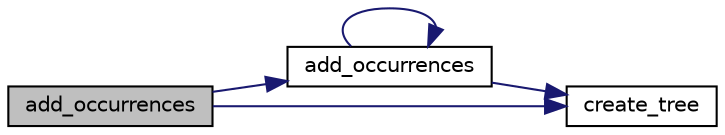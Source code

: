 digraph "add_occurrences"
{
 // LATEX_PDF_SIZE
  edge [fontname="Helvetica",fontsize="10",labelfontname="Helvetica",labelfontsize="10"];
  node [fontname="Helvetica",fontsize="10",shape=record];
  rankdir="LR";
  Node1 [label="add_occurrences",height=0.2,width=0.4,color="black", fillcolor="grey75", style="filled", fontcolor="black",tooltip=" "];
  Node1 -> Node2 [color="midnightblue",fontsize="10",style="solid",fontname="Helvetica"];
  Node2 [label="add_occurrences",height=0.2,width=0.4,color="black", fillcolor="white", style="filled",URL="$_huffman_tree_8c.html#a98a1f25ea66374b0c4612d976fb24c36",tooltip=" "];
  Node2 -> Node2 [color="midnightblue",fontsize="10",style="solid",fontname="Helvetica"];
  Node2 -> Node3 [color="midnightblue",fontsize="10",style="solid",fontname="Helvetica"];
  Node3 [label="create_tree",height=0.2,width=0.4,color="black", fillcolor="white", style="filled",URL="$_huffman_tree_8c.html#a5f4cff6e69bc285ea185983d6d14eec6",tooltip=" "];
  Node1 -> Node3 [color="midnightblue",fontsize="10",style="solid",fontname="Helvetica"];
}
